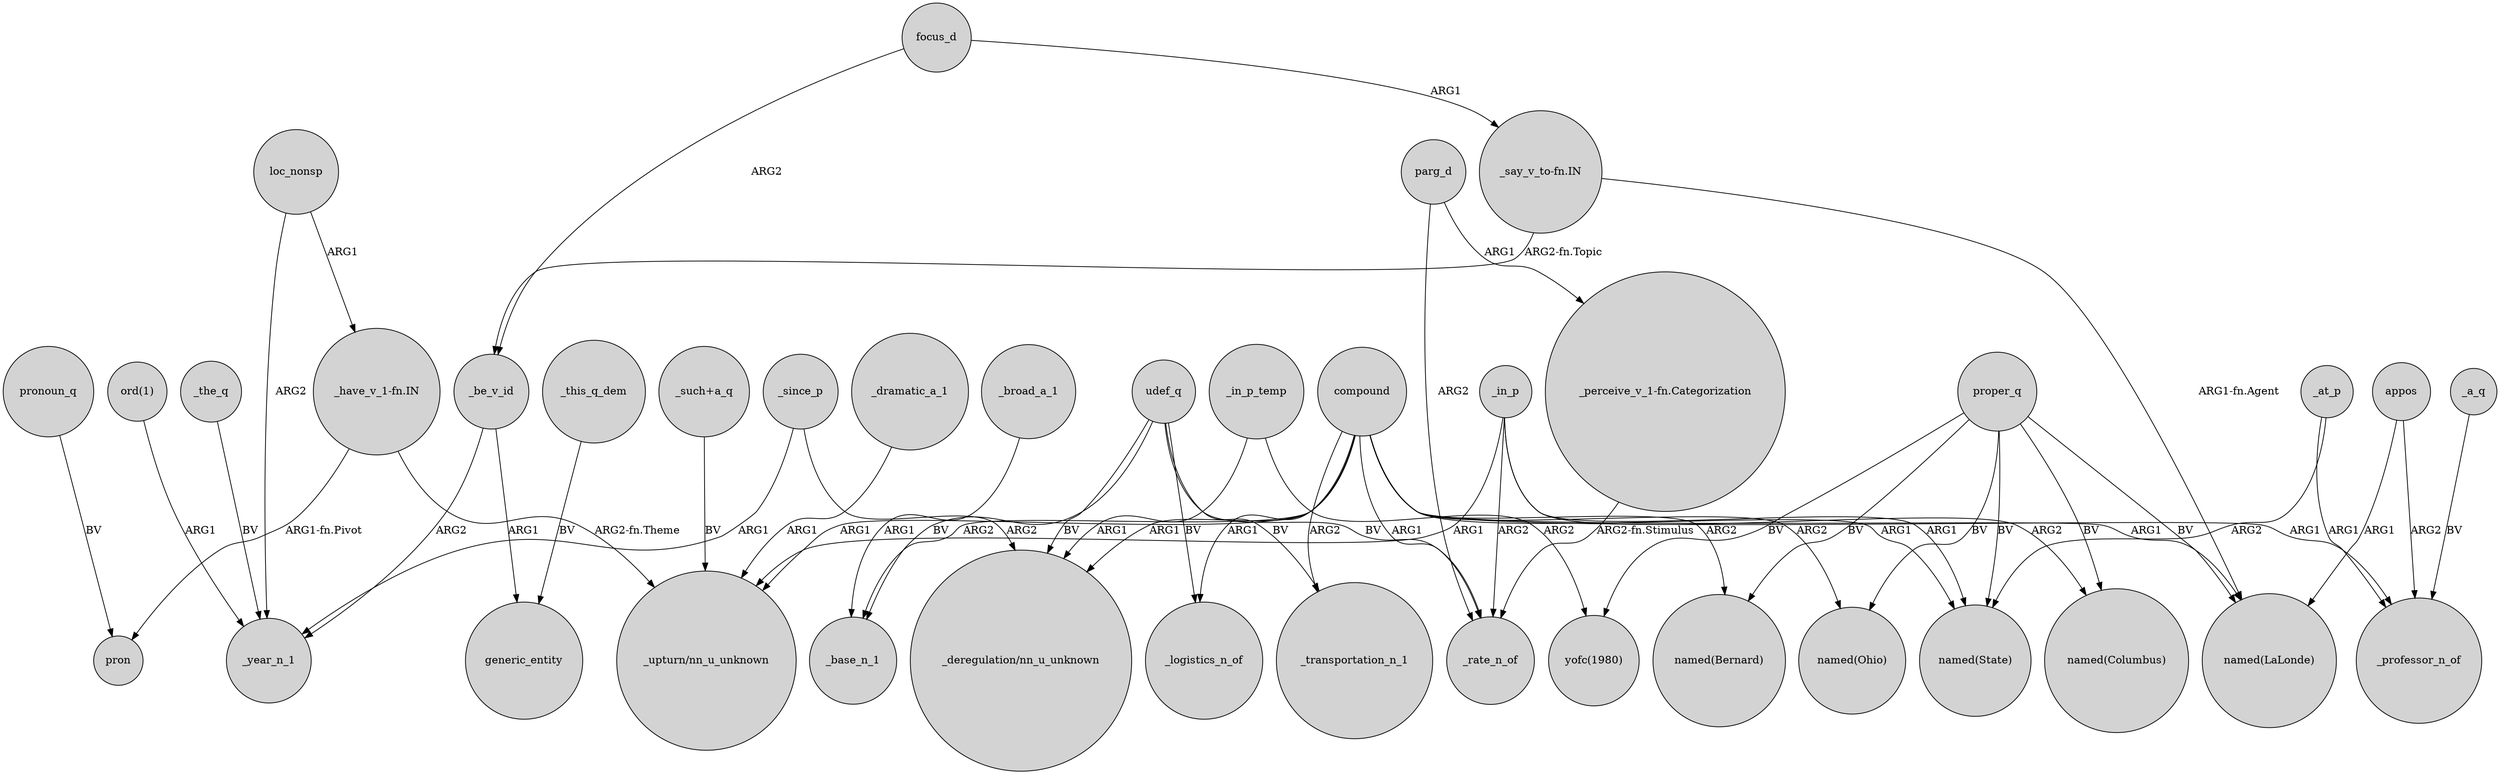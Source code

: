 digraph {
	node [shape=circle style=filled]
	focus_d -> _be_v_id [label=ARG2]
	"_such+a_q" -> "_upturn/nn_u_unknown" [label=BV]
	compound -> "_deregulation/nn_u_unknown" [label=ARG1]
	_in_p -> "named(State)" [label=ARG1]
	compound -> _logistics_n_of [label=ARG1]
	udef_q -> _transportation_n_1 [label=BV]
	"_perceive_v_1-fn.Categorization" -> _rate_n_of [label="ARG2-fn.Stimulus"]
	_in_p_temp -> "yofc(1980)" [label=ARG2]
	_in_p -> _rate_n_of [label=ARG2]
	_in_p_temp -> "_deregulation/nn_u_unknown" [label=ARG1]
	_be_v_id -> _year_n_1 [label=ARG2]
	compound -> _transportation_n_1 [label=ARG2]
	compound -> _rate_n_of [label=ARG1]
	compound -> "_upturn/nn_u_unknown" [label=ARG1]
	udef_q -> _rate_n_of [label=BV]
	_be_v_id -> generic_entity [label=ARG1]
	compound -> "named(Bernard)" [label=ARG2]
	"_have_v_1-fn.IN" -> pron [label="ARG1-fn.Pivot"]
	compound -> _professor_n_of [label=ARG1]
	udef_q -> _base_n_1 [label=BV]
	proper_q -> "named(Ohio)" [label=BV]
	compound -> _base_n_1 [label=ARG2]
	"_say_v_to-fn.IN" -> _be_v_id [label="ARG2-fn.Topic"]
	proper_q -> "named(Bernard)" [label=BV]
	_a_q -> _professor_n_of [label=BV]
	pronoun_q -> pron [label=BV]
	udef_q -> "_deregulation/nn_u_unknown" [label=BV]
	udef_q -> _logistics_n_of [label=BV]
	compound -> "named(State)" [label=ARG1]
	appos -> "named(LaLonde)" [label=ARG1]
	_at_p -> "named(State)" [label=ARG2]
	_this_q_dem -> generic_entity [label=BV]
	_since_p -> _year_n_1 [label=ARG1]
	compound -> "named(Ohio)" [label=ARG2]
	loc_nonsp -> _year_n_1 [label=ARG2]
	proper_q -> "yofc(1980)" [label=BV]
	_the_q -> _year_n_1 [label=BV]
	proper_q -> "named(LaLonde)" [label=BV]
	_at_p -> _professor_n_of [label=ARG1]
	parg_d -> "_perceive_v_1-fn.Categorization" [label=ARG1]
	_broad_a_1 -> _base_n_1 [label=ARG1]
	proper_q -> "named(Columbus)" [label=BV]
	"_have_v_1-fn.IN" -> "_upturn/nn_u_unknown" [label="ARG2-fn.Theme"]
	_dramatic_a_1 -> "_upturn/nn_u_unknown" [label=ARG1]
	_in_p -> "_upturn/nn_u_unknown" [label=ARG1]
	proper_q -> "named(State)" [label=BV]
	_in_p -> "named(Columbus)" [label=ARG2]
	"ord(1)" -> _year_n_1 [label=ARG1]
	appos -> _professor_n_of [label=ARG2]
	"_say_v_to-fn.IN" -> "named(LaLonde)" [label="ARG1-fn.Agent"]
	parg_d -> _rate_n_of [label=ARG2]
	compound -> "named(LaLonde)" [label=ARG1]
	_since_p -> "_deregulation/nn_u_unknown" [label=ARG2]
	loc_nonsp -> "_have_v_1-fn.IN" [label=ARG1]
	focus_d -> "_say_v_to-fn.IN" [label=ARG1]
}
